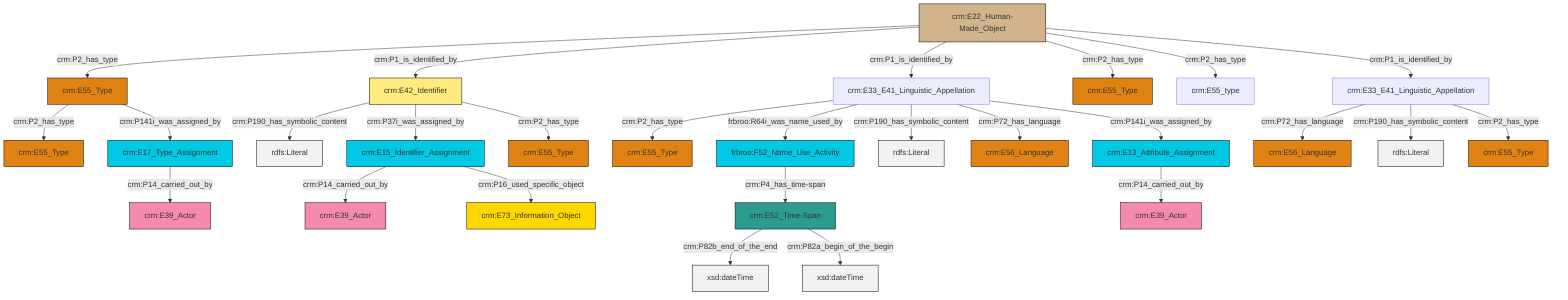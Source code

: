 graph TD
classDef Literal fill:#f2f2f2,stroke:#000000;
classDef CRM_Entity fill:#FFFFFF,stroke:#000000;
classDef Temporal_Entity fill:#00C9E6, stroke:#000000;
classDef Type fill:#E18312, stroke:#000000;
classDef Time-Span fill:#2C9C91, stroke:#000000;
classDef Appellation fill:#FFEB7F, stroke:#000000;
classDef Place fill:#008836, stroke:#000000;
classDef Persistent_Item fill:#B266B2, stroke:#000000;
classDef Conceptual_Object fill:#FFD700, stroke:#000000;
classDef Physical_Thing fill:#D2B48C, stroke:#000000;
classDef Actor fill:#f58aad, stroke:#000000;
classDef PC_Classes fill:#4ce600, stroke:#000000;
classDef Multi fill:#cccccc,stroke:#000000;

0["crm:E33_E41_Linguistic_Appellation"]:::Default -->|crm:P2_has_type| 1["crm:E55_Type"]:::Type
2["crm:E33_E41_Linguistic_Appellation"]:::Default -->|crm:P72_has_language| 3["crm:E56_Language"]:::Type
0["crm:E33_E41_Linguistic_Appellation"]:::Default -->|frbroo:R64i_was_name_used_by| 4["frbroo:F52_Name_Use_Activity"]:::Temporal_Entity
7["crm:E22_Human-Made_Object"]:::Physical_Thing -->|crm:P2_has_type| 8["crm:E55_Type"]:::Type
9["crm:E42_Identifier"]:::Appellation -->|crm:P190_has_symbolic_content| 10[rdfs:Literal]:::Literal
11["crm:E15_Identifier_Assignment"]:::Temporal_Entity -->|crm:P14_carried_out_by| 12["crm:E39_Actor"]:::Actor
7["crm:E22_Human-Made_Object"]:::Physical_Thing -->|crm:P1_is_identified_by| 9["crm:E42_Identifier"]:::Appellation
0["crm:E33_E41_Linguistic_Appellation"]:::Default -->|crm:P190_has_symbolic_content| 18[rdfs:Literal]:::Literal
7["crm:E22_Human-Made_Object"]:::Physical_Thing -->|crm:P1_is_identified_by| 0["crm:E33_E41_Linguistic_Appellation"]:::Default
0["crm:E33_E41_Linguistic_Appellation"]:::Default -->|crm:P72_has_language| 20["crm:E56_Language"]:::Type
14["crm:E52_Time-Span"]:::Time-Span -->|crm:P82b_end_of_the_end| 21[xsd:dateTime]:::Literal
7["crm:E22_Human-Made_Object"]:::Physical_Thing -->|crm:P2_has_type| 26["crm:E55_Type"]:::Type
8["crm:E55_Type"]:::Type -->|crm:P2_has_type| 31["crm:E55_Type"]:::Type
9["crm:E42_Identifier"]:::Appellation -->|crm:P37i_was_assigned_by| 11["crm:E15_Identifier_Assignment"]:::Temporal_Entity
7["crm:E22_Human-Made_Object"]:::Physical_Thing -->|crm:P2_has_type| 5["crm:E55_type"]:::Default
7["crm:E22_Human-Made_Object"]:::Physical_Thing -->|crm:P1_is_identified_by| 2["crm:E33_E41_Linguistic_Appellation"]:::Default
11["crm:E15_Identifier_Assignment"]:::Temporal_Entity -->|crm:P16_used_specific_object| 35["crm:E73_Information_Object"]:::Conceptual_Object
2["crm:E33_E41_Linguistic_Appellation"]:::Default -->|crm:P190_has_symbolic_content| 38[rdfs:Literal]:::Literal
0["crm:E33_E41_Linguistic_Appellation"]:::Default -->|crm:P141i_was_assigned_by| 28["crm:E13_Attribute_Assignment"]:::Temporal_Entity
14["crm:E52_Time-Span"]:::Time-Span -->|crm:P82a_begin_of_the_begin| 39[xsd:dateTime]:::Literal
42["crm:E17_Type_Assignment"]:::Temporal_Entity -->|crm:P14_carried_out_by| 43["crm:E39_Actor"]:::Actor
28["crm:E13_Attribute_Assignment"]:::Temporal_Entity -->|crm:P14_carried_out_by| 40["crm:E39_Actor"]:::Actor
8["crm:E55_Type"]:::Type -->|crm:P141i_was_assigned_by| 42["crm:E17_Type_Assignment"]:::Temporal_Entity
4["frbroo:F52_Name_Use_Activity"]:::Temporal_Entity -->|crm:P4_has_time-span| 14["crm:E52_Time-Span"]:::Time-Span
9["crm:E42_Identifier"]:::Appellation -->|crm:P2_has_type| 16["crm:E55_Type"]:::Type
2["crm:E33_E41_Linguistic_Appellation"]:::Default -->|crm:P2_has_type| 23["crm:E55_Type"]:::Type